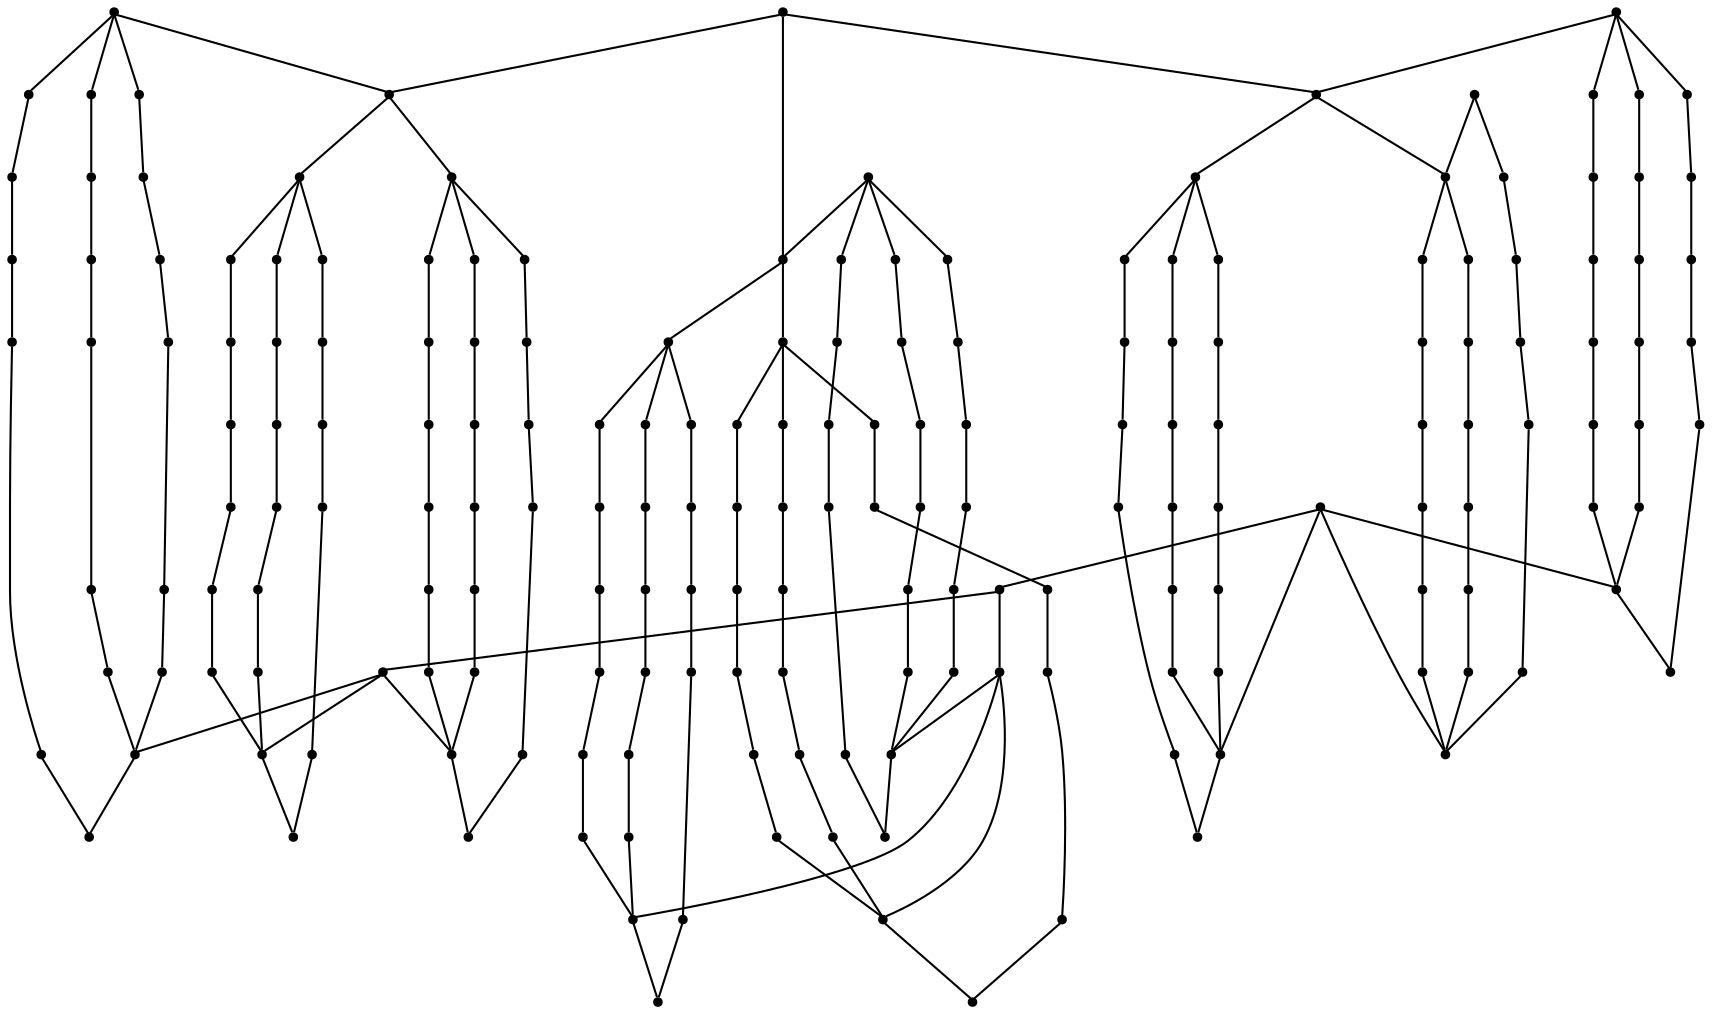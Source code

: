 graph {
  node [shape=point,comment="{\"directed\":false,\"doi\":\"10.1007/978-3-031-22203-0_12\",\"figure\":\"6 (1)\"}"]

  v0 [pos="759.3001548956205,801.5459486725416"]
  v1 [pos="740.4054288724478,782.6513906290764"]
  v2 [pos="759.3001548956206,820.44037954073"]
  v3 [pos="759.3001548956206,839.3306136247853"]
  v4 [pos="759.3001548956205,858.2250444929738"]
  v5 [pos="759.3001548956205,877.1194753611621"]
  v6 [pos="759.3001548956205,896.0098366204943"]
  v7 [pos="721.5107664376927,801.5459486725416"]
  v8 [pos="740.4054288724478,914.9042674886826"]
  v9 [pos="721.5107664376928,896.0098366204943"]
  v10 [pos="740.4054288724478,801.5459486725416"]
  v11 [pos="740.4054288724478,820.44037954073"]
  v12 [pos="740.4054288724478,839.3306136247853"]
  v13 [pos="740.4054288724478,858.2250444929738"]
  v14 [pos="740.4054288724478,877.1194753611621"]
  v15 [pos="740.4054288724478,896.0098366204943"]
  v16 [pos="721.5107664376928,820.44037954073"]
  v17 [pos="721.5107664376928,839.3306136247853"]
  v18 [pos="721.5107664376927,858.2250444929738"]
  v19 [pos="721.5107664376927,877.1194753611621"]
  v20 [pos="702.6202372500882,801.5459486725416"]
  v21 [pos="683.7255748153332,782.6513906290764"]
  v22 [pos="702.6202372500882,820.44037954073"]
  v23 [pos="702.6202372500882,839.3306136247853"]
  v24 [pos="702.6202372500882,858.2250444929738"]
  v25 [pos="702.6202372500882,877.1194753611621"]
  v26 [pos="702.6202372500882,896.0098366204943"]
  v27 [pos="683.7255748153332,914.9042674886826"]
  v28 [pos="683.7255748153332,744.8667256768326"]
  v29 [pos="627.0457207582184,782.6513906290764"]
  v30 [pos="664.8309123805782,801.5459486725416"]
  v31 [pos="683.7255748153332,801.5459486725416"]
  v32 [pos="683.7255748153332,820.44037954073"]
  v33 [pos="683.7255748153332,839.3306136247853"]
  v34 [pos="683.7255748153332,858.2250444929738"]
  v35 [pos="683.7255748153332,877.1194753611621"]
  v36 [pos="683.7255748153332,896.0098366204943"]
  v37 [pos="664.8309123805781,896.0098366204943"]
  v38 [pos="683.7255748153332,952.6889324409265"]
  v39 [pos="627.0457207582184,914.9042674886826"]
  v40 [pos="664.8309123805781,820.44037954073"]
  v41 [pos="664.8309123805781,839.3306136247853"]
  v42 [pos="664.8309123805781,858.2250444929738"]
  v43 [pos="664.8309123805782,877.1194753611621"]
  v44 [pos="645.9362499458231,801.5459486725416"]
  v45 [pos="645.9362499458231,820.44037954073"]
  v46 [pos="645.9362499458231,839.3306136247853"]
  v47 [pos="645.9362499458231,858.2250444929738"]
  v48 [pos="645.9362499458231,877.1194753611621"]
  v49 [pos="645.9362499458231,896.0098366204943"]
  v50 [pos="608.1510583234634,801.5459486725416"]
  v51 [pos="627.0457207582184,801.5459486725416"]
  v52 [pos="627.0457207582184,820.44037954073"]
  v53 [pos="627.0457207582184,839.3306136247853"]
  v54 [pos="627.0457207582184,858.2250444929738"]
  v55 [pos="627.0457207582184,877.1194753611621"]
  v56 [pos="627.0457207582184,896.0098366204943"]
  v57 [pos="608.1510583234634,896.0098366204943"]
  v58 [pos="608.1510583234634,820.44037954073"]
  v59 [pos="608.1510583234634,839.3306136247853"]
  v60 [pos="608.1510583234634,858.2250444929738"]
  v61 [pos="608.1510583234634,877.1194753611621"]
  v62 [pos="570.3658667011036,801.5459486725416"]
  v63 [pos="551.4712042663486,782.6513906290764"]
  v64 [pos="570.3658667011036,820.44037954073"]
  v65 [pos="570.3658667011036,839.3306136247853"]
  v66 [pos="570.3658667011036,858.2250444929738"]
  v67 [pos="570.3658667011036,877.1194753611621"]
  v68 [pos="570.3658667011036,896.0098366204943"]
  v69 [pos="551.4712042663486,914.9042674886826"]
  v70 [pos="532.5764861917282,801.5459486725416"]
  v71 [pos="551.4712042663486,801.5459486725416"]
  v72 [pos="551.4712042663486,820.44037954073"]
  v73 [pos="551.4712042663486,839.3306136247853"]
  v74 [pos="551.4712042663486,858.2250444929738"]
  v75 [pos="551.4712042663486,877.1194753611621"]
  v76 [pos="551.4712042663486,896.0098366204943"]
  v77 [pos="532.5764861917282,896.0098366204943"]
  v78 [pos="532.5764861917282,820.44037954073"]
  v79 [pos="532.5764861917282,839.3306136247853"]
  v80 [pos="532.5764861917282,858.2250444929738"]
  v81 [pos="532.5764861917282,877.1194753611621"]
  v82 [pos="513.6860205925412,801.5459486725416"]
  v83 [pos="494.79132636357735,782.6513906290764"]
  v84 [pos="513.6860205925412,820.44037954073"]
  v85 [pos="513.6860205925412,839.3306136247853"]
  v86 [pos="513.6860205925412,858.2250444929738"]
  v87 [pos="513.6860205925412,877.1194753611621"]
  v88 [pos="513.6860205925412,896.0098366204943"]
  v89 [pos="494.7913263635774,914.9042674886826"]
  v90 [pos="494.7913263635774,688.1875026811238"]
  v91 [pos="494.79132636357735,744.8667256768326"]
  v92 [pos="438.11147230646264,782.6513906290764"]
  v93 [pos="475.8966639288223,801.5459486725416"]
  v94 [pos="494.7913263635774,801.5459486725416"]
  v95 [pos="494.79132636357735,820.44037954073"]
  v96 [pos="494.79132636357735,839.3306136247853"]
  v97 [pos="494.79132636357735,858.2250444929738"]
  v98 [pos="494.79132636357735,877.1194753611621"]
  v99 [pos="494.7913263635774,896.0098366204943"]
  v100 [pos="475.89666392882236,896.0098366204943"]
  v101 [pos="494.7913263635774,952.6889324409265"]
  v102 [pos="438.1114723064627,914.9042674886826"]
  v103 [pos="494.79132636357735,1009.3723522207684"]
  v104 [pos="305.86019374428884,952.6889324409265"]
  v105 [pos="475.89666392882236,820.44037954073"]
  v106 [pos="475.8966639288223,839.3306136247853"]
  v107 [pos="475.89666392882236,858.2250444929738"]
  v108 [pos="475.8966639288223,877.1194753611621"]
  v109 [pos="457.0061347412177,801.5459486725416"]
  v110 [pos="457.00613474121764,820.44037954073"]
  v111 [pos="457.0061347412177,839.3306136247853"]
  v112 [pos="457.00613474121764,858.2250444929738"]
  v113 [pos="457.00613474121764,877.1194753611621"]
  v114 [pos="457.00613474121764,896.0098366204943"]
  v115 [pos="419.2178034407342,801.5459486725416"]
  v116 [pos="419.2178034407342,896.0098366204943"]
  v117 [pos="438.11147230646264,801.5459486725416"]
  v118 [pos="438.1114723064627,820.44037954073"]
  v119 [pos="438.11147230646264,839.3306136247853"]
  v120 [pos="438.11147230646264,858.2250444929738"]
  v121 [pos="438.11147230646264,877.1194753611621"]
  v122 [pos="438.11147230646264,896.0098366204943"]
  v123 [pos="419.2178034407342,820.44037954073"]
  v124 [pos="419.2178034407342,839.3306136247853"]
  v125 [pos="419.2178034407342,858.2250444929738"]
  v126 [pos="419.2178034407342,877.1194753611621"]
  v127 [pos="381.42847857122416,801.5459486725416"]
  v128 [pos="362.53794938361943,782.6513906290764"]
  v129 [pos="381.4284785712241,820.44037954073"]
  v130 [pos="381.42847857122416,839.3306136247853"]
  v131 [pos="381.4284785712241,858.2250444929738"]
  v132 [pos="381.4284785712241,877.1194753611621"]
  v133 [pos="381.4284785712241,896.0098366204943"]
  v134 [pos="362.53794938361943,914.9042674886826"]
  v135 [pos="343.6432869488645,801.5459486725416"]
  v136 [pos="343.64328694886444,896.0098366204943"]
  v137 [pos="362.5379493836195,801.5459486725416"]
  v138 [pos="362.53794938361943,820.44037954073"]
  v139 [pos="362.53794938361943,839.3306136247853"]
  v140 [pos="362.5379493836195,858.2250444929738"]
  v141 [pos="362.5379493836195,877.1194753611621"]
  v142 [pos="362.5379493836195,896.0098366204943"]
  v143 [pos="343.6432869488645,820.44037954073"]
  v144 [pos="343.6432869488645,839.3306136247853"]
  v145 [pos="343.64328694886444,858.2250444929738"]
  v146 [pos="343.6432869488645,877.1194753611621"]
  v147 [pos="324.75173239802444,801.5459486725416"]
  v148 [pos="305.86019374428884,782.6513906290764"]
  v149 [pos="324.7517323980244,820.44037954073"]
  v150 [pos="324.75173239802444,839.3306136247853"]
  v151 [pos="324.75173239802444,858.2250444929738"]
  v152 [pos="324.7517323980244,877.1194753611621"]
  v153 [pos="324.75173239802444,896.0098366204943"]
  v154 [pos="305.86019374428884,914.9042674886826"]
  v155 [pos="305.86019374428884,744.8667256768326"]
  v156 [pos="249.1771920604981,782.6513906290764"]
  v157 [pos="286.9665407756648,801.5459486725416"]
  v158 [pos="305.86019374428884,801.5459486725416"]
  v159 [pos="305.86019374428884,820.44037954073"]
  v160 [pos="305.86019374428884,839.3306136247853"]
  v161 [pos="305.86019374428884,858.2250444929738"]
  v162 [pos="305.86019374428884,877.1194753611621"]
  v163 [pos="305.86019374428884,896.0098366204943"]
  v164 [pos="286.9665407756648,896.0098366204943"]
  v165 [pos="249.1771920604981,914.9042674886826"]
  v166 [pos="286.9665407756648,820.44037954073"]
  v167 [pos="286.9665407756647,839.3306136247853"]
  v168 [pos="286.9665407756648,858.2250444929738"]
  v169 [pos="286.9665407756648,877.1194753611621"]
  v170 [pos="268.0718783409098,801.5459486725416"]
  v171 [pos="268.07187834090973,820.44037954073"]
  v172 [pos="268.07187834090973,839.3306136247853"]
  v173 [pos="268.0718783409098,858.2250444929738"]
  v174 [pos="268.07187834090973,877.1194753611621"]
  v175 [pos="268.07187834090973,896.0098366204943"]
  v176 [pos="249.1771920604981,801.5459486725416"]
  v177 [pos="249.1771920604981,820.44037954073"]
  v178 [pos="249.1771920604981,839.3306136247853"]
  v179 [pos="249.1771920604981,858.2250444929738"]
  v180 [pos="249.1771920604981,877.1194753611621"]
  v181 [pos="249.1771920604981,896.0098366204943"]
  v182 [pos="230.28667876999788,896.0098366204943"]
  v183 [pos="230.28667876999788,801.5459486725416"]
  v184 [pos="230.2866787699979,820.44037954073"]
  v185 [pos="230.28667876999788,839.3306136247853"]
  v186 [pos="230.28667876999788,858.2250444929738"]
  v187 [pos="230.28667876999788,877.1194753611621"]

  v0 -- v1 [id="-1",pos="759.3001548956205,801.5459486725416 740.4054288724478,782.6513906290764 740.4054288724478,782.6513906290764 740.4054288724478,782.6513906290764"]
  v2 -- v0 [id="-2",pos="759.3001548956206,820.44037954073 759.3001548956205,801.5459486725416 759.3001548956205,801.5459486725416 759.3001548956205,801.5459486725416"]
  v3 -- v2 [id="-3",pos="759.3001548956206,839.3306136247853 759.3001548956206,820.44037954073 759.3001548956206,820.44037954073 759.3001548956206,820.44037954073"]
  v4 -- v3 [id="-4",pos="759.3001548956205,858.2250444929738 759.3001548956206,839.3306136247853 759.3001548956206,839.3306136247853 759.3001548956206,839.3306136247853"]
  v5 -- v4 [id="-5",pos="759.3001548956205,877.1194753611621 759.3001548956205,858.2250444929738 759.3001548956205,858.2250444929738 759.3001548956205,858.2250444929738"]
  v6 -- v5 [id="-6",pos="759.3001548956205,896.0098366204943 759.3001548956205,877.1194753611621 759.3001548956205,877.1194753611621 759.3001548956205,877.1194753611621"]
  v1 -- v7 [id="-7",pos="740.4054288724478,782.6513906290764 721.5107664376927,801.5459486725416 721.5107664376927,801.5459486725416 721.5107664376927,801.5459486725416"]
  v8 -- v9 [id="-8",pos="740.4054288724478,914.9042674886826 721.5107664376928,896.0098366204943 721.5107664376928,896.0098366204943 721.5107664376928,896.0098366204943"]
  v10 -- v1 [id="-9",pos="740.4054288724478,801.5459486725416 740.4054288724478,782.6513906290764 740.4054288724478,782.6513906290764 740.4054288724478,782.6513906290764"]
  v11 -- v10 [id="-10",pos="740.4054288724478,820.44037954073 740.4054288724478,801.5459486725416 740.4054288724478,801.5459486725416 740.4054288724478,801.5459486725416"]
  v182 -- v187 [id="-11",pos="230.28667876999788,896.0098366204943 230.28667876999788,877.1194753611621 230.28667876999788,877.1194753611621 230.28667876999788,877.1194753611621"]
  v187 -- v186 [id="-12",pos="230.28667876999788,877.1194753611621 230.28667876999788,858.2250444929738 230.28667876999788,858.2250444929738 230.28667876999788,858.2250444929738"]
  v186 -- v185 [id="-13",pos="230.28667876999788,858.2250444929738 230.28667876999788,839.3306136247853 230.28667876999788,839.3306136247853 230.28667876999788,839.3306136247853"]
  v185 -- v184 [id="-14",pos="230.28667876999788,839.3306136247853 230.2866787699979,820.44037954073 230.2866787699979,820.44037954073 230.2866787699979,820.44037954073"]
  v184 -- v183 [id="-15",pos="230.2866787699979,820.44037954073 230.28667876999788,801.5459486725416 230.28667876999788,801.5459486725416 230.28667876999788,801.5459486725416"]
  v183 -- v156 [id="-16",pos="230.28667876999788,801.5459486725416 249.1771920604981,782.6513906290764 249.1771920604981,782.6513906290764 249.1771920604981,782.6513906290764"]
  v12 -- v11 [id="-17",pos="740.4054288724478,839.3306136247853 740.4054288724478,820.44037954073 740.4054288724478,820.44037954073 740.4054288724478,820.44037954073"]
  v13 -- v12 [id="-18",pos="740.4054288724478,858.2250444929738 740.4054288724478,839.3306136247853 740.4054288724478,839.3306136247853 740.4054288724478,839.3306136247853"]
  v14 -- v13 [id="-19",pos="740.4054288724478,877.1194753611621 740.4054288724478,858.2250444929738 740.4054288724478,858.2250444929738 740.4054288724478,858.2250444929738"]
  v15 -- v14 [id="-20",pos="740.4054288724478,896.0098366204943 740.4054288724478,877.1194753611621 740.4054288724478,877.1194753611621 740.4054288724478,877.1194753611621"]
  v8 -- v15 [id="-21",pos="740.4054288724478,914.9042674886826 740.4054288724478,896.0098366204943 740.4054288724478,896.0098366204943 740.4054288724478,896.0098366204943"]
  v8 -- v6 [id="-22",pos="740.4054288724478,914.9042674886826 759.3001548956205,896.0098366204943 759.3001548956205,896.0098366204943 759.3001548956205,896.0098366204943"]
  v165 -- v182 [id="-23",pos="249.1771920604981,914.9042674886826 230.28667876999788,896.0098366204943 230.28667876999788,896.0098366204943 230.28667876999788,896.0098366204943"]
  v165 -- v181 [id="-24",pos="249.1771920604981,914.9042674886826 249.1771920604981,896.0098366204943 249.1771920604981,896.0098366204943 249.1771920604981,896.0098366204943"]
  v181 -- v180 [id="-25",pos="249.1771920604981,896.0098366204943 249.1771920604981,877.1194753611621 249.1771920604981,877.1194753611621 249.1771920604981,877.1194753611621"]
  v180 -- v179 [id="-26",pos="249.1771920604981,877.1194753611621 249.1771920604981,858.2250444929738 249.1771920604981,858.2250444929738 249.1771920604981,858.2250444929738"]
  v179 -- v178 [id="-27",pos="249.1771920604981,858.2250444929738 249.1771920604981,839.3306136247853 249.1771920604981,839.3306136247853 249.1771920604981,839.3306136247853"]
  v178 -- v177 [id="-28",pos="249.1771920604981,839.3306136247853 249.1771920604981,820.44037954073 249.1771920604981,820.44037954073 249.1771920604981,820.44037954073"]
  v177 -- v176 [id="-29",pos="249.1771920604981,820.44037954073 249.1771920604981,801.5459486725416 249.1771920604981,801.5459486725416 249.1771920604981,801.5459486725416"]
  v176 -- v156 [id="-30",pos="249.1771920604981,801.5459486725416 249.1771920604981,782.6513906290764 249.1771920604981,782.6513906290764 249.1771920604981,782.6513906290764"]
  v16 -- v7 [id="-31",pos="721.5107664376928,820.44037954073 721.5107664376927,801.5459486725416 721.5107664376927,801.5459486725416 721.5107664376927,801.5459486725416"]
  v17 -- v16 [id="-32",pos="721.5107664376928,839.3306136247853 721.5107664376928,820.44037954073 721.5107664376928,820.44037954073 721.5107664376928,820.44037954073"]
  v18 -- v17 [id="-33",pos="721.5107664376927,858.2250444929738 721.5107664376928,839.3306136247853 721.5107664376928,839.3306136247853 721.5107664376928,839.3306136247853"]
  v19 -- v18 [id="-34",pos="721.5107664376927,877.1194753611621 721.5107664376927,858.2250444929738 721.5107664376927,858.2250444929738 721.5107664376927,858.2250444929738"]
  v9 -- v19 [id="-35",pos="721.5107664376928,896.0098366204943 721.5107664376927,877.1194753611621 721.5107664376927,877.1194753611621 721.5107664376927,877.1194753611621"]
  v20 -- v21 [id="-36",pos="702.6202372500882,801.5459486725416 683.7255748153332,782.6513906290764 683.7255748153332,782.6513906290764 683.7255748153332,782.6513906290764"]
  v22 -- v20 [id="-37",pos="702.6202372500882,820.44037954073 702.6202372500882,801.5459486725416 702.6202372500882,801.5459486725416 702.6202372500882,801.5459486725416"]
  v23 -- v22 [id="-38",pos="702.6202372500882,839.3306136247853 702.6202372500882,820.44037954073 702.6202372500882,820.44037954073 702.6202372500882,820.44037954073"]
  v24 -- v23 [id="-39",pos="702.6202372500882,858.2250444929738 702.6202372500882,839.3306136247853 702.6202372500882,839.3306136247853 702.6202372500882,839.3306136247853"]
  v175 -- v165 [id="-40",pos="268.07187834090973,896.0098366204943 249.1771920604981,914.9042674886826 249.1771920604981,914.9042674886826 249.1771920604981,914.9042674886826"]
  v175 -- v174 [id="-41",pos="268.07187834090973,896.0098366204943 268.07187834090973,877.1194753611621 268.07187834090973,877.1194753611621 268.07187834090973,877.1194753611621"]
  v174 -- v173 [id="-42",pos="268.07187834090973,877.1194753611621 268.0718783409098,858.2250444929738 268.0718783409098,858.2250444929738 268.0718783409098,858.2250444929738"]
  v173 -- v172 [id="-43",pos="268.0718783409098,858.2250444929738 268.07187834090973,839.3306136247853 268.07187834090973,839.3306136247853 268.07187834090973,839.3306136247853"]
  v172 -- v171 [id="-44",pos="268.07187834090973,839.3306136247853 268.07187834090973,820.44037954073 268.07187834090973,820.44037954073 268.07187834090973,820.44037954073"]
  v171 -- v170 [id="-45",pos="268.07187834090973,820.44037954073 268.0718783409098,801.5459486725416 268.0718783409098,801.5459486725416 268.0718783409098,801.5459486725416"]
  v170 -- v156 [id="-46",pos="268.0718783409098,801.5459486725416 249.1771920604981,782.6513906290764 249.1771920604981,782.6513906290764 249.1771920604981,782.6513906290764"]
  v25 -- v24 [id="-47",pos="702.6202372500882,877.1194753611621 702.6202372500882,858.2250444929738 702.6202372500882,858.2250444929738 702.6202372500882,858.2250444929738"]
  v164 -- v169 [id="-48",pos="286.9665407756648,896.0098366204943 286.9665407756648,877.1194753611621 286.9665407756648,877.1194753611621 286.9665407756648,877.1194753611621"]
  v169 -- v168 [id="-49",pos="286.9665407756648,877.1194753611621 286.9665407756648,858.2250444929738 286.9665407756648,858.2250444929738 286.9665407756648,858.2250444929738"]
  v168 -- v167 [id="-50",pos="286.9665407756648,858.2250444929738 286.9665407756647,839.3306136247853 286.9665407756647,839.3306136247853 286.9665407756647,839.3306136247853"]
  v167 -- v166 [id="-51",pos="286.9665407756647,839.3306136247853 286.9665407756648,820.44037954073 286.9665407756648,820.44037954073 286.9665407756648,820.44037954073"]
  v166 -- v157 [id="-52",pos="286.9665407756648,820.44037954073 286.9665407756648,801.5459486725416 286.9665407756648,801.5459486725416 286.9665407756648,801.5459486725416"]
  v26 -- v25 [id="-53",pos="702.6202372500882,896.0098366204943 702.6202372500882,877.1194753611621 702.6202372500882,877.1194753611621 702.6202372500882,877.1194753611621"]
  v27 -- v26 [id="-54",pos="683.7255748153332,914.9042674886826 702.6202372500882,896.0098366204943 702.6202372500882,896.0098366204943 702.6202372500882,896.0098366204943"]
  v28 -- v21 [id="-55",pos="683.7255748153332,744.8667256768326 683.7255748153332,782.6513906290764 683.7255748153332,782.6513906290764 683.7255748153332,782.6513906290764"]
  v28 -- v1 [id="-56",pos="683.7255748153332,744.8667256768326 740.4054288724478,782.6513906290764 740.4054288724478,782.6513906290764 740.4054288724478,782.6513906290764"]
  v28 -- v29 [id="-57",pos="683.7255748153332,744.8667256768326 627.0457207582184,782.6513906290764 627.0457207582184,782.6513906290764 627.0457207582184,782.6513906290764"]
  v21 -- v30 [id="-58",pos="683.7255748153332,782.6513906290764 664.8309123805782,801.5459486725416 664.8309123805782,801.5459486725416 664.8309123805782,801.5459486725416"]
  v104 -- v165 [id="-59",pos="305.86019374428884,952.6889324409265 249.1771920604981,914.9042674886826 249.1771920604981,914.9042674886826 249.1771920604981,914.9042674886826"]
  v104 -- v134 [id="-60",pos="305.86019374428884,952.6889324409265 362.53794938361943,914.9042674886826 362.53794938361943,914.9042674886826 362.53794938361943,914.9042674886826"]
  v154 -- v104 [id="-61",pos="305.86019374428884,914.9042674886826 305.86019374428884,952.6889324409265 305.86019374428884,952.6889324409265 305.86019374428884,952.6889324409265"]
  v154 -- v164 [id="-62",pos="305.86019374428884,914.9042674886826 286.9665407756648,896.0098366204943 286.9665407756648,896.0098366204943 286.9665407756648,896.0098366204943"]
  v154 -- v163 [id="-63",pos="305.86019374428884,914.9042674886826 305.86019374428884,896.0098366204943 305.86019374428884,896.0098366204943 305.86019374428884,896.0098366204943"]
  v163 -- v162 [id="-64",pos="305.86019374428884,896.0098366204943 305.86019374428884,877.1194753611621 305.86019374428884,877.1194753611621 305.86019374428884,877.1194753611621"]
  v162 -- v161 [id="-65",pos="305.86019374428884,877.1194753611621 305.86019374428884,858.2250444929738 305.86019374428884,858.2250444929738 305.86019374428884,858.2250444929738"]
  v161 -- v160 [id="-66",pos="305.86019374428884,858.2250444929738 305.86019374428884,839.3306136247853 305.86019374428884,839.3306136247853 305.86019374428884,839.3306136247853"]
  v160 -- v159 [id="-67",pos="305.86019374428884,839.3306136247853 305.86019374428884,820.44037954073 305.86019374428884,820.44037954073 305.86019374428884,820.44037954073"]
  v159 -- v158 [id="-68",pos="305.86019374428884,820.44037954073 305.86019374428884,801.5459486725416 305.86019374428884,801.5459486725416 305.86019374428884,801.5459486725416"]
  v158 -- v148 [id="-69",pos="305.86019374428884,801.5459486725416 305.86019374428884,782.6513906290764 305.86019374428884,782.6513906290764 305.86019374428884,782.6513906290764"]
  v148 -- v157 [id="-70",pos="305.86019374428884,782.6513906290764 286.9665407756648,801.5459486725416 286.9665407756648,801.5459486725416 286.9665407756648,801.5459486725416"]
  v155 -- v156 [id="-71",pos="305.86019374428884,744.8667256768326 249.1771920604981,782.6513906290764 249.1771920604981,782.6513906290764 249.1771920604981,782.6513906290764"]
  v155 -- v128 [id="-72",pos="305.86019374428884,744.8667256768326 362.53794938361943,782.6513906290764 362.53794938361943,782.6513906290764 362.53794938361943,782.6513906290764"]
  v155 -- v148 [id="-73",pos="305.86019374428884,744.8667256768326 305.86019374428884,782.6513906290764 305.86019374428884,782.6513906290764 305.86019374428884,782.6513906290764"]
  v155 -- v90 [id="-74",pos="305.86019374428884,744.8667256768326 494.7913263635774,688.1875026811238 494.7913263635774,688.1875026811238 494.7913263635774,688.1875026811238"]
  v154 -- v153 [id="-75",pos="305.86019374428884,914.9042674886826 324.75173239802444,896.0098366204943 324.75173239802444,896.0098366204943 324.75173239802444,896.0098366204943"]
  v31 -- v21 [id="-76",pos="683.7255748153332,801.5459486725416 683.7255748153332,782.6513906290764 683.7255748153332,782.6513906290764 683.7255748153332,782.6513906290764"]
  v32 -- v31 [id="-77",pos="683.7255748153332,820.44037954073 683.7255748153332,801.5459486725416 683.7255748153332,801.5459486725416 683.7255748153332,801.5459486725416"]
  v33 -- v32 [id="-78",pos="683.7255748153332,839.3306136247853 683.7255748153332,820.44037954073 683.7255748153332,820.44037954073 683.7255748153332,820.44037954073"]
  v34 -- v33 [id="-79",pos="683.7255748153332,858.2250444929738 683.7255748153332,839.3306136247853 683.7255748153332,839.3306136247853 683.7255748153332,839.3306136247853"]
  v35 -- v34 [id="-80",pos="683.7255748153332,877.1194753611621 683.7255748153332,858.2250444929738 683.7255748153332,858.2250444929738 683.7255748153332,858.2250444929738"]
  v36 -- v35 [id="-81",pos="683.7255748153332,896.0098366204943 683.7255748153332,877.1194753611621 683.7255748153332,877.1194753611621 683.7255748153332,877.1194753611621"]
  v27 -- v36 [id="-82",pos="683.7255748153332,914.9042674886826 683.7255748153332,896.0098366204943 683.7255748153332,896.0098366204943 683.7255748153332,896.0098366204943"]
  v27 -- v37 [id="-83",pos="683.7255748153332,914.9042674886826 664.8309123805781,896.0098366204943 664.8309123805781,896.0098366204943 664.8309123805781,896.0098366204943"]
  v27 -- v38 [id="-84",pos="683.7255748153332,914.9042674886826 683.7255748153332,952.6889324409265 683.7255748153332,952.6889324409265 683.7255748153332,952.6889324409265"]
  v153 -- v152 [id="-85",pos="324.75173239802444,896.0098366204943 324.7517323980244,877.1194753611621 324.7517323980244,877.1194753611621 324.7517323980244,877.1194753611621"]
  v152 -- v151 [id="-86",pos="324.7517323980244,877.1194753611621 324.75173239802444,858.2250444929738 324.75173239802444,858.2250444929738 324.75173239802444,858.2250444929738"]
  v151 -- v150 [id="-87",pos="324.75173239802444,858.2250444929738 324.75173239802444,839.3306136247853 324.75173239802444,839.3306136247853 324.75173239802444,839.3306136247853"]
  v150 -- v149 [id="-88",pos="324.75173239802444,839.3306136247853 324.7517323980244,820.44037954073 324.7517323980244,820.44037954073 324.7517323980244,820.44037954073"]
  v149 -- v147 [id="-89",pos="324.7517323980244,820.44037954073 324.75173239802444,801.5459486725416 324.75173239802444,801.5459486725416 324.75173239802444,801.5459486725416"]
  v147 -- v148 [id="-90",pos="324.75173239802444,801.5459486725416 305.86019374428884,782.6513906290764 305.86019374428884,782.6513906290764 305.86019374428884,782.6513906290764"]
  v136 -- v146 [id="-91",pos="343.64328694886444,896.0098366204943 343.6432869488645,877.1194753611621 343.6432869488645,877.1194753611621 343.6432869488645,877.1194753611621"]
  v146 -- v145 [id="-92",pos="343.6432869488645,877.1194753611621 343.64328694886444,858.2250444929738 343.64328694886444,858.2250444929738 343.64328694886444,858.2250444929738"]
  v145 -- v144 [id="-93",pos="343.64328694886444,858.2250444929738 343.6432869488645,839.3306136247853 343.6432869488645,839.3306136247853 343.6432869488645,839.3306136247853"]
  v144 -- v143 [id="-94",pos="343.6432869488645,839.3306136247853 343.6432869488645,820.44037954073 343.6432869488645,820.44037954073 343.6432869488645,820.44037954073"]
  v143 -- v135 [id="-95",pos="343.6432869488645,820.44037954073 343.6432869488645,801.5459486725416 343.6432869488645,801.5459486725416 343.6432869488645,801.5459486725416"]
  v134 -- v142 [id="-96",pos="362.53794938361943,914.9042674886826 362.5379493836195,896.0098366204943 362.5379493836195,896.0098366204943 362.5379493836195,896.0098366204943"]
  v142 -- v141 [id="-97",pos="362.5379493836195,896.0098366204943 362.5379493836195,877.1194753611621 362.5379493836195,877.1194753611621 362.5379493836195,877.1194753611621"]
  v141 -- v140 [id="-98",pos="362.5379493836195,877.1194753611621 362.5379493836195,858.2250444929738 362.5379493836195,858.2250444929738 362.5379493836195,858.2250444929738"]
  v140 -- v139 [id="-99",pos="362.5379493836195,858.2250444929738 362.53794938361943,839.3306136247853 362.53794938361943,839.3306136247853 362.53794938361943,839.3306136247853"]
  v139 -- v138 [id="-100",pos="362.53794938361943,839.3306136247853 362.53794938361943,820.44037954073 362.53794938361943,820.44037954073 362.53794938361943,820.44037954073"]
  v138 -- v137 [id="-101",pos="362.53794938361943,820.44037954073 362.5379493836195,801.5459486725416 362.5379493836195,801.5459486725416 362.5379493836195,801.5459486725416"]
  v137 -- v128 [id="-102",pos="362.5379493836195,801.5459486725416 362.53794938361943,782.6513906290764 362.53794938361943,782.6513906290764 362.53794938361943,782.6513906290764"]
  v134 -- v136 [id="-103",pos="362.53794938361943,914.9042674886826 343.64328694886444,896.0098366204943 343.64328694886444,896.0098366204943 343.64328694886444,896.0098366204943"]
  v128 -- v135 [id="-104",pos="362.53794938361943,782.6513906290764 343.6432869488645,801.5459486725416 343.6432869488645,801.5459486725416 343.6432869488645,801.5459486725416"]
  v134 -- v133 [id="-105",pos="362.53794938361943,914.9042674886826 381.4284785712241,896.0098366204943 381.4284785712241,896.0098366204943 381.4284785712241,896.0098366204943"]
  v133 -- v132 [id="-106",pos="381.4284785712241,896.0098366204943 381.4284785712241,877.1194753611621 381.4284785712241,877.1194753611621 381.4284785712241,877.1194753611621"]
  v132 -- v131 [id="-107",pos="381.4284785712241,877.1194753611621 381.4284785712241,858.2250444929738 381.4284785712241,858.2250444929738 381.4284785712241,858.2250444929738"]
  v131 -- v130 [id="-108",pos="381.4284785712241,858.2250444929738 381.42847857122416,839.3306136247853 381.42847857122416,839.3306136247853 381.42847857122416,839.3306136247853"]
  v130 -- v129 [id="-109",pos="381.42847857122416,839.3306136247853 381.4284785712241,820.44037954073 381.4284785712241,820.44037954073 381.4284785712241,820.44037954073"]
  v129 -- v127 [id="-110",pos="381.4284785712241,820.44037954073 381.42847857122416,801.5459486725416 381.42847857122416,801.5459486725416 381.42847857122416,801.5459486725416"]
  v127 -- v128 [id="-111",pos="381.42847857122416,801.5459486725416 362.53794938361943,782.6513906290764 362.53794938361943,782.6513906290764 362.53794938361943,782.6513906290764"]
  v38 -- v39 [id="-112",pos="683.7255748153332,952.6889324409265 627.0457207582184,914.9042674886826 627.0457207582184,914.9042674886826 627.0457207582184,914.9042674886826"]
  v116 -- v126 [id="-113",pos="419.2178034407342,896.0098366204943 419.2178034407342,877.1194753611621 419.2178034407342,877.1194753611621 419.2178034407342,877.1194753611621"]
  v126 -- v125 [id="-114",pos="419.2178034407342,877.1194753611621 419.2178034407342,858.2250444929738 419.2178034407342,858.2250444929738 419.2178034407342,858.2250444929738"]
  v125 -- v124 [id="-115",pos="419.2178034407342,858.2250444929738 419.2178034407342,839.3306136247853 419.2178034407342,839.3306136247853 419.2178034407342,839.3306136247853"]
  v124 -- v123 [id="-116",pos="419.2178034407342,839.3306136247853 419.2178034407342,820.44037954073 419.2178034407342,820.44037954073 419.2178034407342,820.44037954073"]
  v123 -- v115 [id="-117",pos="419.2178034407342,820.44037954073 419.2178034407342,801.5459486725416 419.2178034407342,801.5459486725416 419.2178034407342,801.5459486725416"]
  v102 -- v122 [id="-118",pos="438.1114723064627,914.9042674886826 438.11147230646264,896.0098366204943 438.11147230646264,896.0098366204943 438.11147230646264,896.0098366204943"]
  v122 -- v121 [id="-119",pos="438.11147230646264,896.0098366204943 438.11147230646264,877.1194753611621 438.11147230646264,877.1194753611621 438.11147230646264,877.1194753611621"]
  v121 -- v120 [id="-120",pos="438.11147230646264,877.1194753611621 438.11147230646264,858.2250444929738 438.11147230646264,858.2250444929738 438.11147230646264,858.2250444929738"]
  v120 -- v119 [id="-121",pos="438.11147230646264,858.2250444929738 438.11147230646264,839.3306136247853 438.11147230646264,839.3306136247853 438.11147230646264,839.3306136247853"]
  v119 -- v118 [id="-122",pos="438.11147230646264,839.3306136247853 438.1114723064627,820.44037954073 438.1114723064627,820.44037954073 438.1114723064627,820.44037954073"]
  v118 -- v117 [id="-123",pos="438.1114723064627,820.44037954073 438.11147230646264,801.5459486725416 438.11147230646264,801.5459486725416 438.11147230646264,801.5459486725416"]
  v117 -- v92 [id="-124",pos="438.11147230646264,801.5459486725416 438.11147230646264,782.6513906290764 438.11147230646264,782.6513906290764 438.11147230646264,782.6513906290764"]
  v102 -- v116 [id="-125",pos="438.1114723064627,914.9042674886826 419.2178034407342,896.0098366204943 419.2178034407342,896.0098366204943 419.2178034407342,896.0098366204943"]
  v92 -- v115 [id="-126",pos="438.11147230646264,782.6513906290764 419.2178034407342,801.5459486725416 419.2178034407342,801.5459486725416 419.2178034407342,801.5459486725416"]
  v102 -- v114 [id="-127",pos="438.1114723064627,914.9042674886826 457.00613474121764,896.0098366204943 457.00613474121764,896.0098366204943 457.00613474121764,896.0098366204943"]
  v38 -- v8 [id="-128",pos="683.7255748153332,952.6889324409265 740.4054288724478,914.9042674886826 740.4054288724478,914.9042674886826 740.4054288724478,914.9042674886826"]
  v114 -- v113 [id="-129",pos="457.00613474121764,896.0098366204943 457.00613474121764,877.1194753611621 457.00613474121764,877.1194753611621 457.00613474121764,877.1194753611621"]
  v113 -- v112 [id="-130",pos="457.00613474121764,877.1194753611621 457.00613474121764,858.2250444929738 457.00613474121764,858.2250444929738 457.00613474121764,858.2250444929738"]
  v112 -- v111 [id="-131",pos="457.00613474121764,858.2250444929738 457.0061347412177,839.3306136247853 457.0061347412177,839.3306136247853 457.0061347412177,839.3306136247853"]
  v111 -- v110 [id="-132",pos="457.0061347412177,839.3306136247853 457.00613474121764,820.44037954073 457.00613474121764,820.44037954073 457.00613474121764,820.44037954073"]
  v110 -- v109 [id="-133",pos="457.00613474121764,820.44037954073 457.0061347412177,801.5459486725416 457.0061347412177,801.5459486725416 457.0061347412177,801.5459486725416"]
  v109 -- v92 [id="-134",pos="457.0061347412177,801.5459486725416 438.11147230646264,782.6513906290764 438.11147230646264,782.6513906290764 438.11147230646264,782.6513906290764"]
  v40 -- v30 [id="-135",pos="664.8309123805781,820.44037954073 664.8309123805782,801.5459486725416 664.8309123805782,801.5459486725416 664.8309123805782,801.5459486725416"]
  v41 -- v40 [id="-136",pos="664.8309123805781,839.3306136247853 664.8309123805781,820.44037954073 664.8309123805781,820.44037954073 664.8309123805781,820.44037954073"]
  v42 -- v41 [id="-137",pos="664.8309123805781,858.2250444929738 664.8309123805781,839.3306136247853 664.8309123805781,839.3306136247853 664.8309123805781,839.3306136247853"]
  v43 -- v42 [id="-138",pos="664.8309123805782,877.1194753611621 664.8309123805781,858.2250444929738 664.8309123805781,858.2250444929738 664.8309123805781,858.2250444929738"]
  v37 -- v43 [id="-139",pos="664.8309123805781,896.0098366204943 664.8309123805782,877.1194753611621 664.8309123805782,877.1194753611621 664.8309123805782,877.1194753611621"]
  v44 -- v29 [id="-140",pos="645.9362499458231,801.5459486725416 627.0457207582184,782.6513906290764 627.0457207582184,782.6513906290764 627.0457207582184,782.6513906290764"]
  v45 -- v44 [id="-141",pos="645.9362499458231,820.44037954073 645.9362499458231,801.5459486725416 645.9362499458231,801.5459486725416 645.9362499458231,801.5459486725416"]
  v46 -- v45 [id="-142",pos="645.9362499458231,839.3306136247853 645.9362499458231,820.44037954073 645.9362499458231,820.44037954073 645.9362499458231,820.44037954073"]
  v47 -- v46 [id="-143",pos="645.9362499458231,858.2250444929738 645.9362499458231,839.3306136247853 645.9362499458231,839.3306136247853 645.9362499458231,839.3306136247853"]
  v48 -- v47 [id="-144",pos="645.9362499458231,877.1194753611621 645.9362499458231,858.2250444929738 645.9362499458231,858.2250444929738 645.9362499458231,858.2250444929738"]
  v100 -- v108 [id="-145",pos="475.89666392882236,896.0098366204943 475.8966639288223,877.1194753611621 475.8966639288223,877.1194753611621 475.8966639288223,877.1194753611621"]
  v108 -- v107 [id="-146",pos="475.8966639288223,877.1194753611621 475.89666392882236,858.2250444929738 475.89666392882236,858.2250444929738 475.89666392882236,858.2250444929738"]
  v107 -- v106 [id="-147",pos="475.89666392882236,858.2250444929738 475.8966639288223,839.3306136247853 475.8966639288223,839.3306136247853 475.8966639288223,839.3306136247853"]
  v106 -- v105 [id="-148",pos="475.8966639288223,839.3306136247853 475.89666392882236,820.44037954073 475.89666392882236,820.44037954073 475.89666392882236,820.44037954073"]
  v105 -- v93 [id="-149",pos="475.89666392882236,820.44037954073 475.8966639288223,801.5459486725416 475.8966639288223,801.5459486725416 475.8966639288223,801.5459486725416"]
  v103 -- v101 [id="-150",pos="494.79132636357735,1009.3723522207684 494.7913263635774,952.6889324409265 494.7913263635774,952.6889324409265 494.7913263635774,952.6889324409265"]
  v103 -- v38 [id="-152",pos="494.79132636357735,1009.3723522207684 683.7255748153332,952.6889324409265 683.7255748153332,952.6889324409265 683.7255748153332,952.6889324409265"]
  v103 -- v104 [id="-153",pos="494.79132636357735,1009.3723522207684 305.86019374428884,952.6889324409265 305.86019374428884,952.6889324409265 305.86019374428884,952.6889324409265"]
  v101 -- v102 [id="-154",pos="494.7913263635774,952.6889324409265 438.1114723064627,914.9042674886826 438.1114723064627,914.9042674886826 438.1114723064627,914.9042674886826"]
  v101 -- v69 [id="-155",pos="494.7913263635774,952.6889324409265 551.4712042663486,914.9042674886826 551.4712042663486,914.9042674886826 551.4712042663486,914.9042674886826"]
  v89 -- v101 [id="-156",pos="494.7913263635774,914.9042674886826 494.7913263635774,952.6889324409265 494.7913263635774,952.6889324409265 494.7913263635774,952.6889324409265"]
  v89 -- v100 [id="-157",pos="494.7913263635774,914.9042674886826 475.89666392882236,896.0098366204943 475.89666392882236,896.0098366204943 475.89666392882236,896.0098366204943"]
  v89 -- v99 [id="-158",pos="494.7913263635774,914.9042674886826 494.7913263635774,896.0098366204943 494.7913263635774,896.0098366204943 494.7913263635774,896.0098366204943"]
  v99 -- v98 [id="-159",pos="494.7913263635774,896.0098366204943 494.79132636357735,877.1194753611621 494.79132636357735,877.1194753611621 494.79132636357735,877.1194753611621"]
  v98 -- v97 [id="-160",pos="494.79132636357735,877.1194753611621 494.79132636357735,858.2250444929738 494.79132636357735,858.2250444929738 494.79132636357735,858.2250444929738"]
  v97 -- v96 [id="-161",pos="494.79132636357735,858.2250444929738 494.79132636357735,839.3306136247853 494.79132636357735,839.3306136247853 494.79132636357735,839.3306136247853"]
  v96 -- v95 [id="-162",pos="494.79132636357735,839.3306136247853 494.79132636357735,820.44037954073 494.79132636357735,820.44037954073 494.79132636357735,820.44037954073"]
  v95 -- v94 [id="-163",pos="494.79132636357735,820.44037954073 494.7913263635774,801.5459486725416 494.7913263635774,801.5459486725416 494.7913263635774,801.5459486725416"]
  v94 -- v83 [id="-164",pos="494.7913263635774,801.5459486725416 494.79132636357735,782.6513906290764 494.79132636357735,782.6513906290764 494.79132636357735,782.6513906290764"]
  v83 -- v93 [id="-165",pos="494.79132636357735,782.6513906290764 475.8966639288223,801.5459486725416 475.8966639288223,801.5459486725416 475.8966639288223,801.5459486725416"]
  v91 -- v83 [id="-166",pos="494.79132636357735,744.8667256768326 494.79132636357735,782.6513906290764 494.79132636357735,782.6513906290764 494.79132636357735,782.6513906290764"]
  v91 -- v63 [id="-167",pos="494.79132636357735,744.8667256768326 551.4712042663486,782.6513906290764 551.4712042663486,782.6513906290764 551.4712042663486,782.6513906290764"]
  v91 -- v92 [id="-168",pos="494.79132636357735,744.8667256768326 438.11147230646264,782.6513906290764 438.11147230646264,782.6513906290764 438.11147230646264,782.6513906290764"]
  v90 -- v28 [id="-169",pos="494.7913263635774,688.1875026811238 683.7255748153332,744.8667256768326 683.7255748153332,744.8667256768326 683.7255748153332,744.8667256768326"]
  v90 -- v91 [id="-170",pos="494.7913263635774,688.1875026811238 494.79132636357735,744.8667256768326 494.79132636357735,744.8667256768326 494.79132636357735,744.8667256768326"]
  v89 -- v88 [id="-172",pos="494.7913263635774,914.9042674886826 513.6860205925412,896.0098366204943 513.6860205925412,896.0098366204943 513.6860205925412,896.0098366204943"]
  v88 -- v87 [id="-173",pos="513.6860205925412,896.0098366204943 513.6860205925412,877.1194753611621 513.6860205925412,877.1194753611621 513.6860205925412,877.1194753611621"]
  v87 -- v86 [id="-174",pos="513.6860205925412,877.1194753611621 513.6860205925412,858.2250444929738 513.6860205925412,858.2250444929738 513.6860205925412,858.2250444929738"]
  v86 -- v85 [id="-175",pos="513.6860205925412,858.2250444929738 513.6860205925412,839.3306136247853 513.6860205925412,839.3306136247853 513.6860205925412,839.3306136247853"]
  v85 -- v84 [id="-176",pos="513.6860205925412,839.3306136247853 513.6860205925412,820.44037954073 513.6860205925412,820.44037954073 513.6860205925412,820.44037954073"]
  v84 -- v82 [id="-177",pos="513.6860205925412,820.44037954073 513.6860205925412,801.5459486725416 513.6860205925412,801.5459486725416 513.6860205925412,801.5459486725416"]
  v82 -- v83 [id="-178",pos="513.6860205925412,801.5459486725416 494.79132636357735,782.6513906290764 494.79132636357735,782.6513906290764 494.79132636357735,782.6513906290764"]
  v77 -- v81 [id="-179",pos="532.5764861917282,896.0098366204943 532.5764861917282,877.1194753611621 532.5764861917282,877.1194753611621 532.5764861917282,877.1194753611621"]
  v81 -- v80 [id="-180",pos="532.5764861917282,877.1194753611621 532.5764861917282,858.2250444929738 532.5764861917282,858.2250444929738 532.5764861917282,858.2250444929738"]
  v80 -- v79 [id="-181",pos="532.5764861917282,858.2250444929738 532.5764861917282,839.3306136247853 532.5764861917282,839.3306136247853 532.5764861917282,839.3306136247853"]
  v79 -- v78 [id="-182",pos="532.5764861917282,839.3306136247853 532.5764861917282,820.44037954073 532.5764861917282,820.44037954073 532.5764861917282,820.44037954073"]
  v78 -- v70 [id="-183",pos="532.5764861917282,820.44037954073 532.5764861917282,801.5459486725416 532.5764861917282,801.5459486725416 532.5764861917282,801.5459486725416"]
  v69 -- v77 [id="-184",pos="551.4712042663486,914.9042674886826 532.5764861917282,896.0098366204943 532.5764861917282,896.0098366204943 532.5764861917282,896.0098366204943"]
  v69 -- v76 [id="-185",pos="551.4712042663486,914.9042674886826 551.4712042663486,896.0098366204943 551.4712042663486,896.0098366204943 551.4712042663486,896.0098366204943"]
  v76 -- v75 [id="-186",pos="551.4712042663486,896.0098366204943 551.4712042663486,877.1194753611621 551.4712042663486,877.1194753611621 551.4712042663486,877.1194753611621"]
  v75 -- v74 [id="-187",pos="551.4712042663486,877.1194753611621 551.4712042663486,858.2250444929738 551.4712042663486,858.2250444929738 551.4712042663486,858.2250444929738"]
  v74 -- v73 [id="-188",pos="551.4712042663486,858.2250444929738 551.4712042663486,839.3306136247853 551.4712042663486,839.3306136247853 551.4712042663486,839.3306136247853"]
  v73 -- v72 [id="-189",pos="551.4712042663486,839.3306136247853 551.4712042663486,820.44037954073 551.4712042663486,820.44037954073 551.4712042663486,820.44037954073"]
  v72 -- v71 [id="-190",pos="551.4712042663486,820.44037954073 551.4712042663486,801.5459486725416 551.4712042663486,801.5459486725416 551.4712042663486,801.5459486725416"]
  v71 -- v63 [id="-191",pos="551.4712042663486,801.5459486725416 551.4712042663486,782.6513906290764 551.4712042663486,782.6513906290764 551.4712042663486,782.6513906290764"]
  v63 -- v70 [id="-192",pos="551.4712042663486,782.6513906290764 532.5764861917282,801.5459486725416 532.5764861917282,801.5459486725416 532.5764861917282,801.5459486725416"]
  v69 -- v68 [id="-193",pos="551.4712042663486,914.9042674886826 570.3658667011036,896.0098366204943 570.3658667011036,896.0098366204943 570.3658667011036,896.0098366204943"]
  v68 -- v67 [id="-194",pos="570.3658667011036,896.0098366204943 570.3658667011036,877.1194753611621 570.3658667011036,877.1194753611621 570.3658667011036,877.1194753611621"]
  v67 -- v66 [id="-195",pos="570.3658667011036,877.1194753611621 570.3658667011036,858.2250444929738 570.3658667011036,858.2250444929738 570.3658667011036,858.2250444929738"]
  v66 -- v65 [id="-196",pos="570.3658667011036,858.2250444929738 570.3658667011036,839.3306136247853 570.3658667011036,839.3306136247853 570.3658667011036,839.3306136247853"]
  v65 -- v64 [id="-197",pos="570.3658667011036,839.3306136247853 570.3658667011036,820.44037954073 570.3658667011036,820.44037954073 570.3658667011036,820.44037954073"]
  v64 -- v62 [id="-198",pos="570.3658667011036,820.44037954073 570.3658667011036,801.5459486725416 570.3658667011036,801.5459486725416 570.3658667011036,801.5459486725416"]
  v62 -- v63 [id="-199",pos="570.3658667011036,801.5459486725416 551.4712042663486,782.6513906290764 551.4712042663486,782.6513906290764 551.4712042663486,782.6513906290764"]
  v57 -- v61 [id="-200",pos="608.1510583234634,896.0098366204943 608.1510583234634,877.1194753611621 608.1510583234634,877.1194753611621 608.1510583234634,877.1194753611621"]
  v61 -- v60 [id="-201",pos="608.1510583234634,877.1194753611621 608.1510583234634,858.2250444929738 608.1510583234634,858.2250444929738 608.1510583234634,858.2250444929738"]
  v60 -- v59 [id="-202",pos="608.1510583234634,858.2250444929738 608.1510583234634,839.3306136247853 608.1510583234634,839.3306136247853 608.1510583234634,839.3306136247853"]
  v59 -- v58 [id="-203",pos="608.1510583234634,839.3306136247853 608.1510583234634,820.44037954073 608.1510583234634,820.44037954073 608.1510583234634,820.44037954073"]
  v58 -- v50 [id="-204",pos="608.1510583234634,820.44037954073 608.1510583234634,801.5459486725416 608.1510583234634,801.5459486725416 608.1510583234634,801.5459486725416"]
  v39 -- v57 [id="-205",pos="627.0457207582184,914.9042674886826 608.1510583234634,896.0098366204943 608.1510583234634,896.0098366204943 608.1510583234634,896.0098366204943"]
  v39 -- v56 [id="-206",pos="627.0457207582184,914.9042674886826 627.0457207582184,896.0098366204943 627.0457207582184,896.0098366204943 627.0457207582184,896.0098366204943"]
  v56 -- v55 [id="-207",pos="627.0457207582184,896.0098366204943 627.0457207582184,877.1194753611621 627.0457207582184,877.1194753611621 627.0457207582184,877.1194753611621"]
  v55 -- v54 [id="-208",pos="627.0457207582184,877.1194753611621 627.0457207582184,858.2250444929738 627.0457207582184,858.2250444929738 627.0457207582184,858.2250444929738"]
  v54 -- v53 [id="-209",pos="627.0457207582184,858.2250444929738 627.0457207582184,839.3306136247853 627.0457207582184,839.3306136247853 627.0457207582184,839.3306136247853"]
  v53 -- v52 [id="-210",pos="627.0457207582184,839.3306136247853 627.0457207582184,820.44037954073 627.0457207582184,820.44037954073 627.0457207582184,820.44037954073"]
  v52 -- v51 [id="-211",pos="627.0457207582184,820.44037954073 627.0457207582184,801.5459486725416 627.0457207582184,801.5459486725416 627.0457207582184,801.5459486725416"]
  v51 -- v29 [id="-212",pos="627.0457207582184,801.5459486725416 627.0457207582184,782.6513906290764 627.0457207582184,782.6513906290764 627.0457207582184,782.6513906290764"]
  v29 -- v50 [id="-213",pos="627.0457207582184,782.6513906290764 608.1510583234634,801.5459486725416 608.1510583234634,801.5459486725416 608.1510583234634,801.5459486725416"]
  v39 -- v49 [id="-214",pos="627.0457207582184,914.9042674886826 645.9362499458231,896.0098366204943 645.9362499458231,896.0098366204943 645.9362499458231,896.0098366204943"]
  v49 -- v48 [id="-215",pos="645.9362499458231,896.0098366204943 645.9362499458231,877.1194753611621 645.9362499458231,877.1194753611621 645.9362499458231,877.1194753611621"]
}